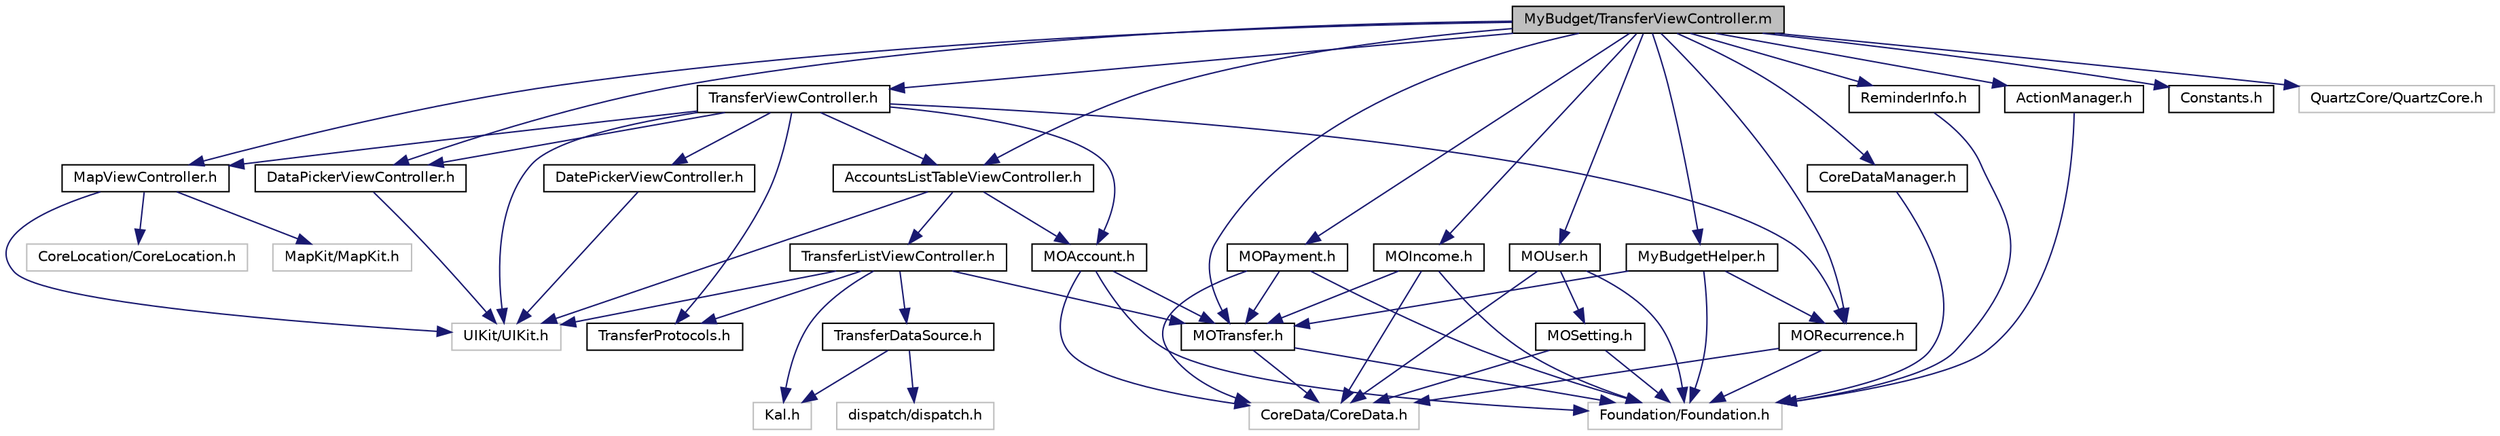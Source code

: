 digraph G
{
  edge [fontname="Helvetica",fontsize="10",labelfontname="Helvetica",labelfontsize="10"];
  node [fontname="Helvetica",fontsize="10",shape=record];
  Node1 [label="MyBudget/TransferViewController.m",height=0.2,width=0.4,color="black", fillcolor="grey75", style="filled" fontcolor="black"];
  Node1 -> Node2 [color="midnightblue",fontsize="10",style="solid",fontname="Helvetica"];
  Node2 [label="TransferViewController.h",height=0.2,width=0.4,color="black", fillcolor="white", style="filled",URL="$_transfer_view_controller_8h.html"];
  Node2 -> Node3 [color="midnightblue",fontsize="10",style="solid",fontname="Helvetica"];
  Node3 [label="UIKit/UIKit.h",height=0.2,width=0.4,color="grey75", fillcolor="white", style="filled"];
  Node2 -> Node4 [color="midnightblue",fontsize="10",style="solid",fontname="Helvetica"];
  Node4 [label="DatePickerViewController.h",height=0.2,width=0.4,color="black", fillcolor="white", style="filled",URL="$_date_picker_view_controller_8h.html"];
  Node4 -> Node3 [color="midnightblue",fontsize="10",style="solid",fontname="Helvetica"];
  Node2 -> Node5 [color="midnightblue",fontsize="10",style="solid",fontname="Helvetica"];
  Node5 [label="MapViewController.h",height=0.2,width=0.4,color="black", fillcolor="white", style="filled",URL="$_map_view_controller_8h.html"];
  Node5 -> Node3 [color="midnightblue",fontsize="10",style="solid",fontname="Helvetica"];
  Node5 -> Node6 [color="midnightblue",fontsize="10",style="solid",fontname="Helvetica"];
  Node6 [label="MapKit/MapKit.h",height=0.2,width=0.4,color="grey75", fillcolor="white", style="filled"];
  Node5 -> Node7 [color="midnightblue",fontsize="10",style="solid",fontname="Helvetica"];
  Node7 [label="CoreLocation/CoreLocation.h",height=0.2,width=0.4,color="grey75", fillcolor="white", style="filled"];
  Node2 -> Node8 [color="midnightblue",fontsize="10",style="solid",fontname="Helvetica"];
  Node8 [label="AccountsListTableViewController.h",height=0.2,width=0.4,color="black", fillcolor="white", style="filled",URL="$_accounts_list_table_view_controller_8h.html"];
  Node8 -> Node3 [color="midnightblue",fontsize="10",style="solid",fontname="Helvetica"];
  Node8 -> Node9 [color="midnightblue",fontsize="10",style="solid",fontname="Helvetica"];
  Node9 [label="TransferListViewController.h",height=0.2,width=0.4,color="black", fillcolor="white", style="filled",URL="$_transfer_list_view_controller_8h.html"];
  Node9 -> Node3 [color="midnightblue",fontsize="10",style="solid",fontname="Helvetica"];
  Node9 -> Node10 [color="midnightblue",fontsize="10",style="solid",fontname="Helvetica"];
  Node10 [label="TransferProtocols.h",height=0.2,width=0.4,color="black", fillcolor="white", style="filled",URL="$_transfer_protocols_8h.html"];
  Node9 -> Node11 [color="midnightblue",fontsize="10",style="solid",fontname="Helvetica"];
  Node11 [label="TransferDataSource.h",height=0.2,width=0.4,color="black", fillcolor="white", style="filled",URL="$_transfer_data_source_8h.html"];
  Node11 -> Node12 [color="midnightblue",fontsize="10",style="solid",fontname="Helvetica"];
  Node12 [label="Kal.h",height=0.2,width=0.4,color="grey75", fillcolor="white", style="filled"];
  Node11 -> Node13 [color="midnightblue",fontsize="10",style="solid",fontname="Helvetica"];
  Node13 [label="dispatch/dispatch.h",height=0.2,width=0.4,color="grey75", fillcolor="white", style="filled"];
  Node9 -> Node12 [color="midnightblue",fontsize="10",style="solid",fontname="Helvetica"];
  Node9 -> Node14 [color="midnightblue",fontsize="10",style="solid",fontname="Helvetica"];
  Node14 [label="MOTransfer.h",height=0.2,width=0.4,color="black", fillcolor="white", style="filled",URL="$_m_o_transfer_8h.html"];
  Node14 -> Node15 [color="midnightblue",fontsize="10",style="solid",fontname="Helvetica"];
  Node15 [label="Foundation/Foundation.h",height=0.2,width=0.4,color="grey75", fillcolor="white", style="filled"];
  Node14 -> Node16 [color="midnightblue",fontsize="10",style="solid",fontname="Helvetica"];
  Node16 [label="CoreData/CoreData.h",height=0.2,width=0.4,color="grey75", fillcolor="white", style="filled"];
  Node8 -> Node17 [color="midnightblue",fontsize="10",style="solid",fontname="Helvetica"];
  Node17 [label="MOAccount.h",height=0.2,width=0.4,color="black", fillcolor="white", style="filled",URL="$_m_o_account_8h.html"];
  Node17 -> Node15 [color="midnightblue",fontsize="10",style="solid",fontname="Helvetica"];
  Node17 -> Node16 [color="midnightblue",fontsize="10",style="solid",fontname="Helvetica"];
  Node17 -> Node14 [color="midnightblue",fontsize="10",style="solid",fontname="Helvetica"];
  Node2 -> Node18 [color="midnightblue",fontsize="10",style="solid",fontname="Helvetica"];
  Node18 [label="DataPickerViewController.h",height=0.2,width=0.4,color="black", fillcolor="white", style="filled",URL="$_data_picker_view_controller_8h.html"];
  Node18 -> Node3 [color="midnightblue",fontsize="10",style="solid",fontname="Helvetica"];
  Node2 -> Node17 [color="midnightblue",fontsize="10",style="solid",fontname="Helvetica"];
  Node2 -> Node19 [color="midnightblue",fontsize="10",style="solid",fontname="Helvetica"];
  Node19 [label="MORecurrence.h",height=0.2,width=0.4,color="black", fillcolor="white", style="filled",URL="$_m_o_recurrence_8h.html"];
  Node19 -> Node15 [color="midnightblue",fontsize="10",style="solid",fontname="Helvetica"];
  Node19 -> Node16 [color="midnightblue",fontsize="10",style="solid",fontname="Helvetica"];
  Node2 -> Node10 [color="midnightblue",fontsize="10",style="solid",fontname="Helvetica"];
  Node1 -> Node8 [color="midnightblue",fontsize="10",style="solid",fontname="Helvetica"];
  Node1 -> Node5 [color="midnightblue",fontsize="10",style="solid",fontname="Helvetica"];
  Node1 -> Node20 [color="midnightblue",fontsize="10",style="solid",fontname="Helvetica"];
  Node20 [label="Constants.h",height=0.2,width=0.4,color="black", fillcolor="white", style="filled",URL="$_constants_8h.html"];
  Node1 -> Node21 [color="midnightblue",fontsize="10",style="solid",fontname="Helvetica"];
  Node21 [label="CoreDataManager.h",height=0.2,width=0.4,color="black", fillcolor="white", style="filled",URL="$_core_data_manager_8h.html"];
  Node21 -> Node15 [color="midnightblue",fontsize="10",style="solid",fontname="Helvetica"];
  Node1 -> Node22 [color="midnightblue",fontsize="10",style="solid",fontname="Helvetica"];
  Node22 [label="MOUser.h",height=0.2,width=0.4,color="black", fillcolor="white", style="filled",URL="$_m_o_user_8h.html"];
  Node22 -> Node15 [color="midnightblue",fontsize="10",style="solid",fontname="Helvetica"];
  Node22 -> Node16 [color="midnightblue",fontsize="10",style="solid",fontname="Helvetica"];
  Node22 -> Node23 [color="midnightblue",fontsize="10",style="solid",fontname="Helvetica"];
  Node23 [label="MOSetting.h",height=0.2,width=0.4,color="black", fillcolor="white", style="filled",URL="$_m_o_setting_8h.html"];
  Node23 -> Node15 [color="midnightblue",fontsize="10",style="solid",fontname="Helvetica"];
  Node23 -> Node16 [color="midnightblue",fontsize="10",style="solid",fontname="Helvetica"];
  Node1 -> Node24 [color="midnightblue",fontsize="10",style="solid",fontname="Helvetica"];
  Node24 [label="MOPayment.h",height=0.2,width=0.4,color="black", fillcolor="white", style="filled",URL="$_m_o_payment_8h.html"];
  Node24 -> Node15 [color="midnightblue",fontsize="10",style="solid",fontname="Helvetica"];
  Node24 -> Node16 [color="midnightblue",fontsize="10",style="solid",fontname="Helvetica"];
  Node24 -> Node14 [color="midnightblue",fontsize="10",style="solid",fontname="Helvetica"];
  Node1 -> Node25 [color="midnightblue",fontsize="10",style="solid",fontname="Helvetica"];
  Node25 [label="MOIncome.h",height=0.2,width=0.4,color="black", fillcolor="white", style="filled",URL="$_m_o_income_8h.html"];
  Node25 -> Node15 [color="midnightblue",fontsize="10",style="solid",fontname="Helvetica"];
  Node25 -> Node16 [color="midnightblue",fontsize="10",style="solid",fontname="Helvetica"];
  Node25 -> Node14 [color="midnightblue",fontsize="10",style="solid",fontname="Helvetica"];
  Node1 -> Node18 [color="midnightblue",fontsize="10",style="solid",fontname="Helvetica"];
  Node1 -> Node26 [color="midnightblue",fontsize="10",style="solid",fontname="Helvetica"];
  Node26 [label="ReminderInfo.h",height=0.2,width=0.4,color="black", fillcolor="white", style="filled",URL="$_reminder_info_8h.html"];
  Node26 -> Node15 [color="midnightblue",fontsize="10",style="solid",fontname="Helvetica"];
  Node1 -> Node27 [color="midnightblue",fontsize="10",style="solid",fontname="Helvetica"];
  Node27 [label="MyBudgetHelper.h",height=0.2,width=0.4,color="black", fillcolor="white", style="filled",URL="$_my_budget_helper_8h.html"];
  Node27 -> Node15 [color="midnightblue",fontsize="10",style="solid",fontname="Helvetica"];
  Node27 -> Node19 [color="midnightblue",fontsize="10",style="solid",fontname="Helvetica"];
  Node27 -> Node14 [color="midnightblue",fontsize="10",style="solid",fontname="Helvetica"];
  Node1 -> Node14 [color="midnightblue",fontsize="10",style="solid",fontname="Helvetica"];
  Node1 -> Node19 [color="midnightblue",fontsize="10",style="solid",fontname="Helvetica"];
  Node1 -> Node28 [color="midnightblue",fontsize="10",style="solid",fontname="Helvetica"];
  Node28 [label="ActionManager.h",height=0.2,width=0.4,color="black", fillcolor="white", style="filled",URL="$_action_manager_8h.html"];
  Node28 -> Node15 [color="midnightblue",fontsize="10",style="solid",fontname="Helvetica"];
  Node1 -> Node29 [color="midnightblue",fontsize="10",style="solid",fontname="Helvetica"];
  Node29 [label="QuartzCore/QuartzCore.h",height=0.2,width=0.4,color="grey75", fillcolor="white", style="filled"];
}
